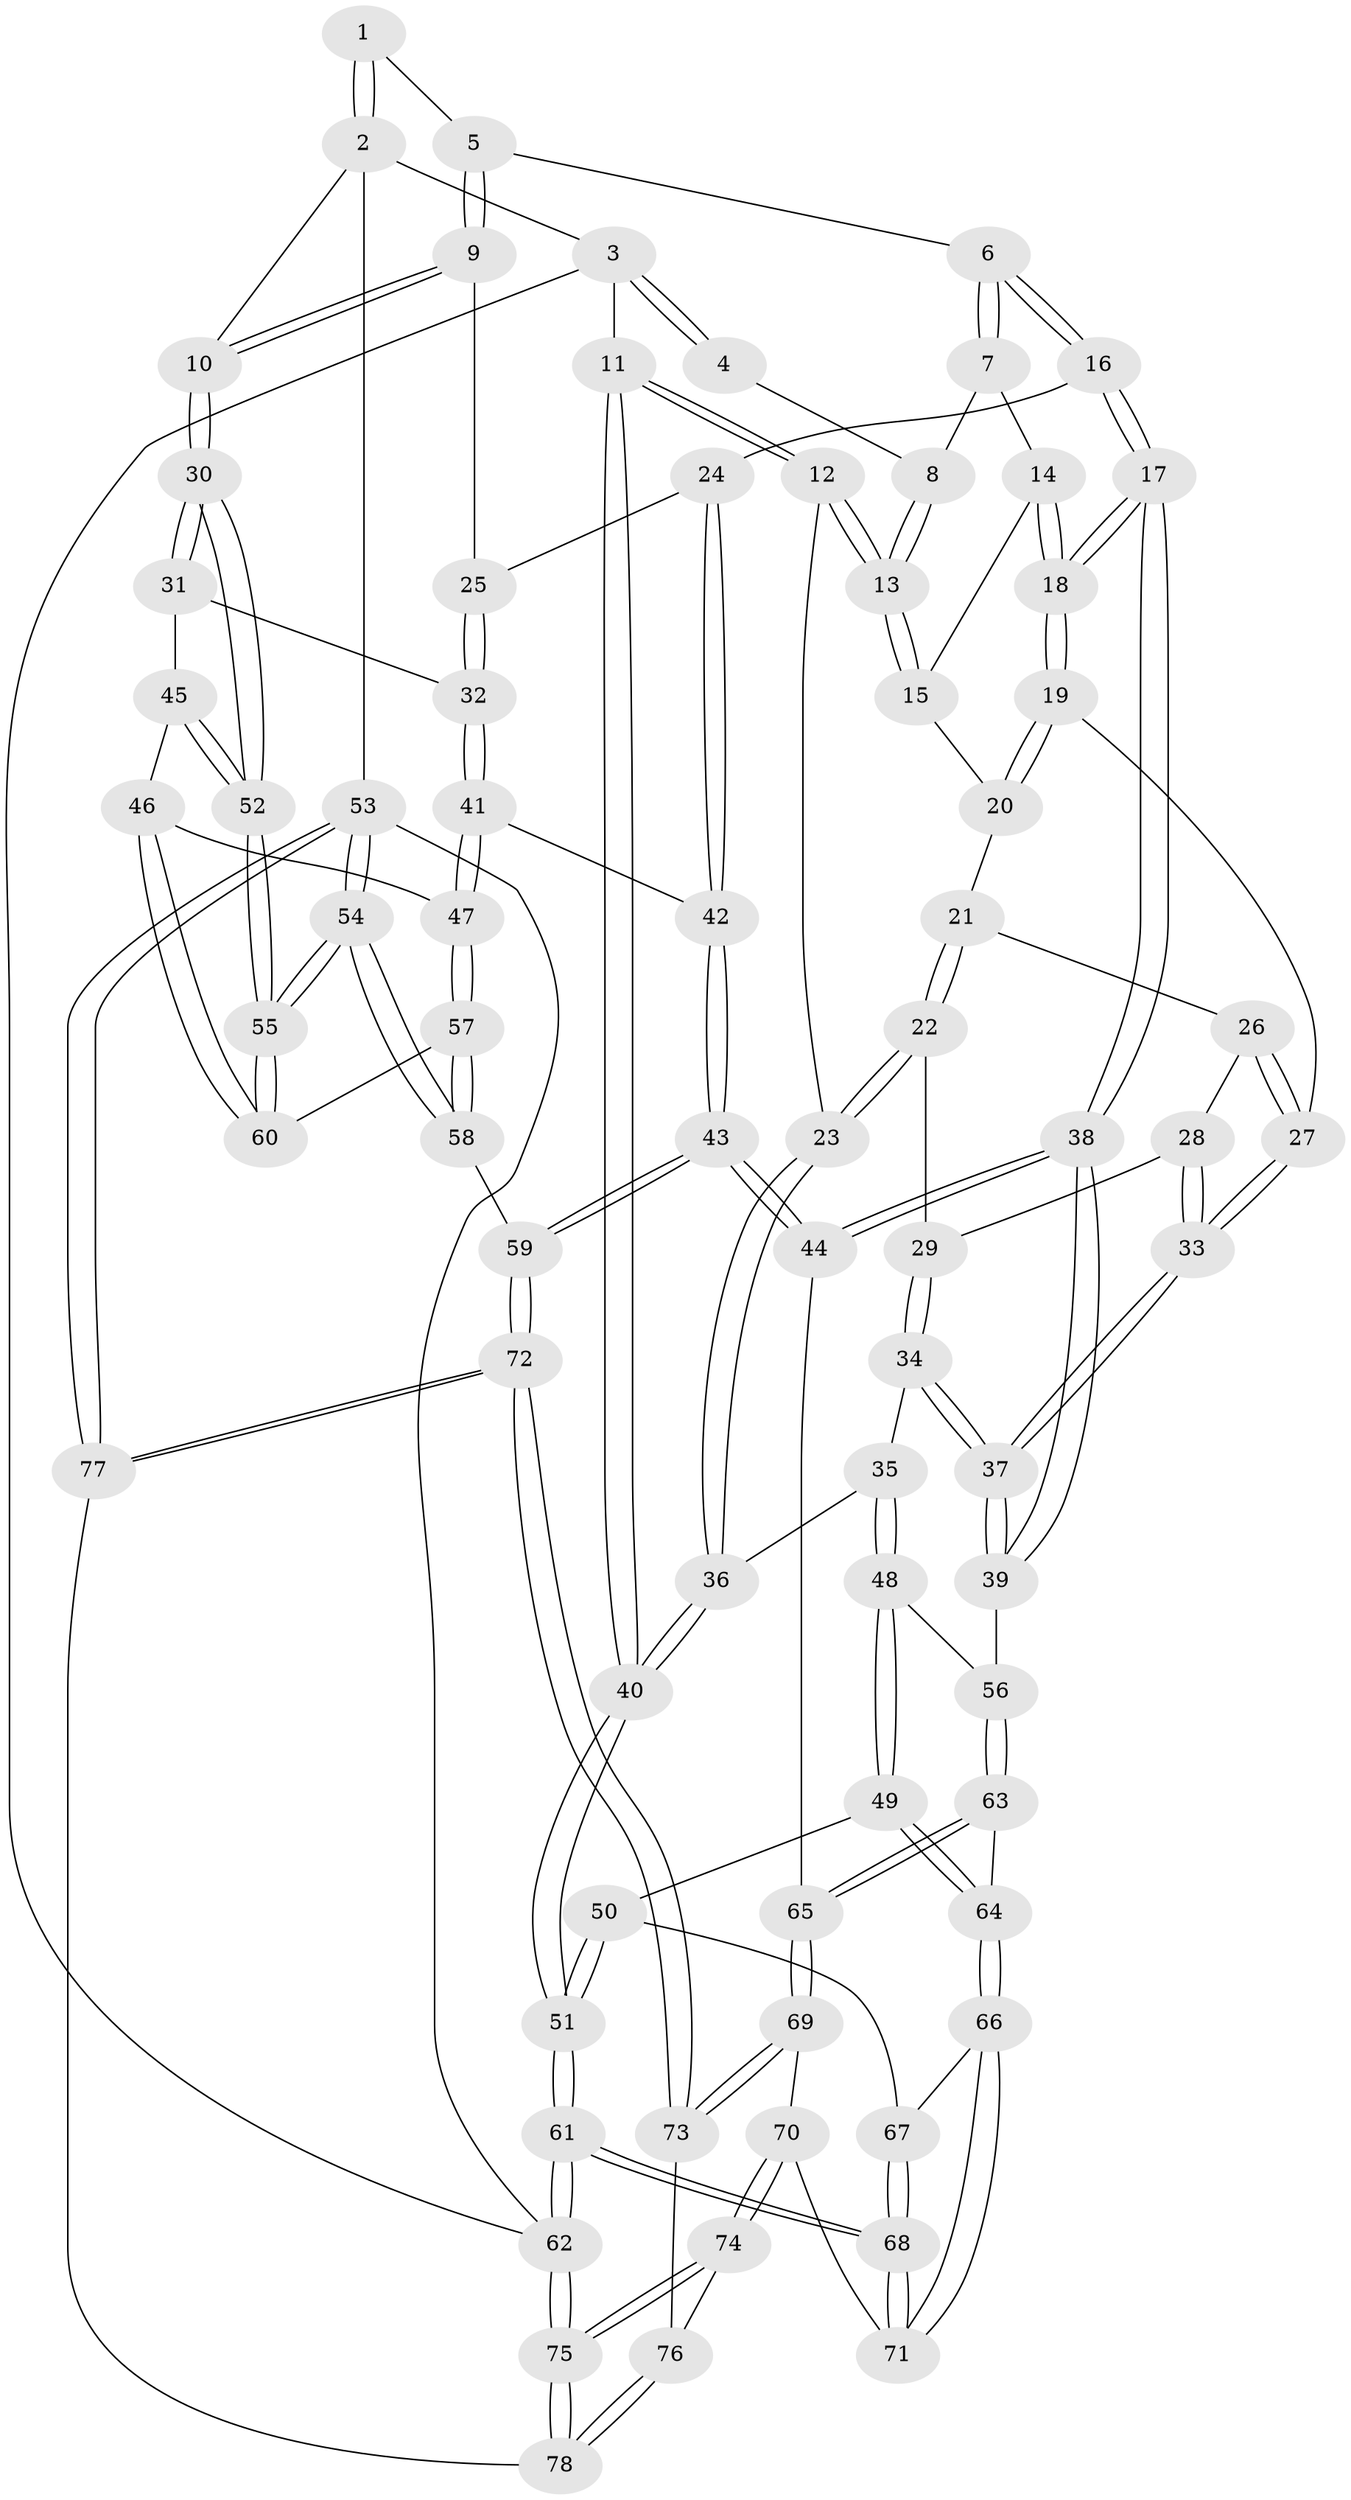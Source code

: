 // Generated by graph-tools (version 1.1) at 2025/16/03/09/25 04:16:44]
// undirected, 78 vertices, 192 edges
graph export_dot {
graph [start="1"]
  node [color=gray90,style=filled];
  1 [pos="+0.4405125578861984+0"];
  2 [pos="+1+0"];
  3 [pos="+0+0"];
  4 [pos="+0.3613027517697366+0"];
  5 [pos="+0.5025295887550466+0.09014720198290789"];
  6 [pos="+0.5151567916611202+0.20830803481476895"];
  7 [pos="+0.3838087038618209+0.2104458663206611"];
  8 [pos="+0.24229040929007123+0.15434562514862518"];
  9 [pos="+0.9030473434747337+0.13682482685714575"];
  10 [pos="+1+0"];
  11 [pos="+0+0.20398692499496868"];
  12 [pos="+0.18414216483063378+0.22106058661915526"];
  13 [pos="+0.19765182841296172+0.21588833006488273"];
  14 [pos="+0.3330420243846634+0.24700325602309825"];
  15 [pos="+0.23957897403639336+0.24491052330746896"];
  16 [pos="+0.546747226938103+0.30040094853926996"];
  17 [pos="+0.5152157412508606+0.33053265912773006"];
  18 [pos="+0.46650876915741085+0.3395515692178956"];
  19 [pos="+0.4357432380997902+0.3493249424285995"];
  20 [pos="+0.2594444053225094+0.2681747727281272"];
  21 [pos="+0.28584393406423503+0.3401199553948496"];
  22 [pos="+0.2472901540087652+0.40447389752885793"];
  23 [pos="+0.19907458476272671+0.40405926650136736"];
  24 [pos="+0.5533070676337484+0.30166620876143885"];
  25 [pos="+0.7898522188770034+0.2644791332504727"];
  26 [pos="+0.3448377003363316+0.37234276354596374"];
  27 [pos="+0.401063437208789+0.37060435993602997"];
  28 [pos="+0.27478917196046126+0.4171141101971492"];
  29 [pos="+0.2740553369796258+0.41730965286886296"];
  30 [pos="+1+0.426672032354636"];
  31 [pos="+0.9223272204417398+0.46054283850341377"];
  32 [pos="+0.8194244762525121+0.43118714398466185"];
  33 [pos="+0.358138847789444+0.44830356669487603"];
  34 [pos="+0.2987147710869682+0.5330685579107187"];
  35 [pos="+0.17882316235456788+0.5090671414688985"];
  36 [pos="+0.1503930553590542+0.4608282424360398"];
  37 [pos="+0.33596249979758996+0.555780358581367"];
  38 [pos="+0.48003366710503387+0.6219480334239235"];
  39 [pos="+0.3515950201423675+0.5787630006701224"];
  40 [pos="+0+0.39016392725220544"];
  41 [pos="+0.7674334214668916+0.5151729574137686"];
  42 [pos="+0.6430729764755002+0.44604640151303354"];
  43 [pos="+0.5437382240447937+0.699365662076778"];
  44 [pos="+0.5394105494724861+0.6971293601619767"];
  45 [pos="+0.9127824561636124+0.5614472396769344"];
  46 [pos="+0.8811320044406333+0.5904075320671286"];
  47 [pos="+0.7601549344530643+0.5987729646169762"];
  48 [pos="+0.15497025408349036+0.5941725758181278"];
  49 [pos="+0.07042291401589083+0.6609473810560741"];
  50 [pos="+0.024536997712863693+0.6650056470518311"];
  51 [pos="+0+0.6052864587484118"];
  52 [pos="+1+0.5931557152341352"];
  53 [pos="+1+1"];
  54 [pos="+1+1"];
  55 [pos="+1+0.7721797690279331"];
  56 [pos="+0.2633396811343723+0.6518433581414199"];
  57 [pos="+0.696085756074137+0.7088438824482622"];
  58 [pos="+0.6825664327670302+0.7197591103078538"];
  59 [pos="+0.6174213852499221+0.7522842927882347"];
  60 [pos="+1+0.7319167032970589"];
  61 [pos="+0+1"];
  62 [pos="+0+1"];
  63 [pos="+0.23759332021025148+0.7368994166655084"];
  64 [pos="+0.21034662930810433+0.7497749307560294"];
  65 [pos="+0.3475022171719377+0.7877517899974703"];
  66 [pos="+0.1656362929841519+0.8615542313059482"];
  67 [pos="+0.07212808272115702+0.7800784705024415"];
  68 [pos="+0+1"];
  69 [pos="+0.3186463549292659+0.8939501855757155"];
  70 [pos="+0.23338068209693033+0.9015266568593866"];
  71 [pos="+0.16570908329841147+0.8685680930221353"];
  72 [pos="+0.6135578929788098+0.9583886857986096"];
  73 [pos="+0.3402028983309891+0.9179984006540994"];
  74 [pos="+0.2354951741784526+0.966701568136699"];
  75 [pos="+0.11679410618097529+1"];
  76 [pos="+0.3240143699778809+1"];
  77 [pos="+0.6776381207259193+1"];
  78 [pos="+0.34200264876187675+1"];
  1 -- 2;
  1 -- 2;
  1 -- 5;
  2 -- 3;
  2 -- 10;
  2 -- 53;
  3 -- 4;
  3 -- 4;
  3 -- 11;
  3 -- 62;
  4 -- 8;
  5 -- 6;
  5 -- 9;
  5 -- 9;
  6 -- 7;
  6 -- 7;
  6 -- 16;
  6 -- 16;
  7 -- 8;
  7 -- 14;
  8 -- 13;
  8 -- 13;
  9 -- 10;
  9 -- 10;
  9 -- 25;
  10 -- 30;
  10 -- 30;
  11 -- 12;
  11 -- 12;
  11 -- 40;
  11 -- 40;
  12 -- 13;
  12 -- 13;
  12 -- 23;
  13 -- 15;
  13 -- 15;
  14 -- 15;
  14 -- 18;
  14 -- 18;
  15 -- 20;
  16 -- 17;
  16 -- 17;
  16 -- 24;
  17 -- 18;
  17 -- 18;
  17 -- 38;
  17 -- 38;
  18 -- 19;
  18 -- 19;
  19 -- 20;
  19 -- 20;
  19 -- 27;
  20 -- 21;
  21 -- 22;
  21 -- 22;
  21 -- 26;
  22 -- 23;
  22 -- 23;
  22 -- 29;
  23 -- 36;
  23 -- 36;
  24 -- 25;
  24 -- 42;
  24 -- 42;
  25 -- 32;
  25 -- 32;
  26 -- 27;
  26 -- 27;
  26 -- 28;
  27 -- 33;
  27 -- 33;
  28 -- 29;
  28 -- 33;
  28 -- 33;
  29 -- 34;
  29 -- 34;
  30 -- 31;
  30 -- 31;
  30 -- 52;
  30 -- 52;
  31 -- 32;
  31 -- 45;
  32 -- 41;
  32 -- 41;
  33 -- 37;
  33 -- 37;
  34 -- 35;
  34 -- 37;
  34 -- 37;
  35 -- 36;
  35 -- 48;
  35 -- 48;
  36 -- 40;
  36 -- 40;
  37 -- 39;
  37 -- 39;
  38 -- 39;
  38 -- 39;
  38 -- 44;
  38 -- 44;
  39 -- 56;
  40 -- 51;
  40 -- 51;
  41 -- 42;
  41 -- 47;
  41 -- 47;
  42 -- 43;
  42 -- 43;
  43 -- 44;
  43 -- 44;
  43 -- 59;
  43 -- 59;
  44 -- 65;
  45 -- 46;
  45 -- 52;
  45 -- 52;
  46 -- 47;
  46 -- 60;
  46 -- 60;
  47 -- 57;
  47 -- 57;
  48 -- 49;
  48 -- 49;
  48 -- 56;
  49 -- 50;
  49 -- 64;
  49 -- 64;
  50 -- 51;
  50 -- 51;
  50 -- 67;
  51 -- 61;
  51 -- 61;
  52 -- 55;
  52 -- 55;
  53 -- 54;
  53 -- 54;
  53 -- 77;
  53 -- 77;
  53 -- 62;
  54 -- 55;
  54 -- 55;
  54 -- 58;
  54 -- 58;
  55 -- 60;
  55 -- 60;
  56 -- 63;
  56 -- 63;
  57 -- 58;
  57 -- 58;
  57 -- 60;
  58 -- 59;
  59 -- 72;
  59 -- 72;
  61 -- 62;
  61 -- 62;
  61 -- 68;
  61 -- 68;
  62 -- 75;
  62 -- 75;
  63 -- 64;
  63 -- 65;
  63 -- 65;
  64 -- 66;
  64 -- 66;
  65 -- 69;
  65 -- 69;
  66 -- 67;
  66 -- 71;
  66 -- 71;
  67 -- 68;
  67 -- 68;
  68 -- 71;
  68 -- 71;
  69 -- 70;
  69 -- 73;
  69 -- 73;
  70 -- 71;
  70 -- 74;
  70 -- 74;
  72 -- 73;
  72 -- 73;
  72 -- 77;
  72 -- 77;
  73 -- 76;
  74 -- 75;
  74 -- 75;
  74 -- 76;
  75 -- 78;
  75 -- 78;
  76 -- 78;
  76 -- 78;
  77 -- 78;
}
